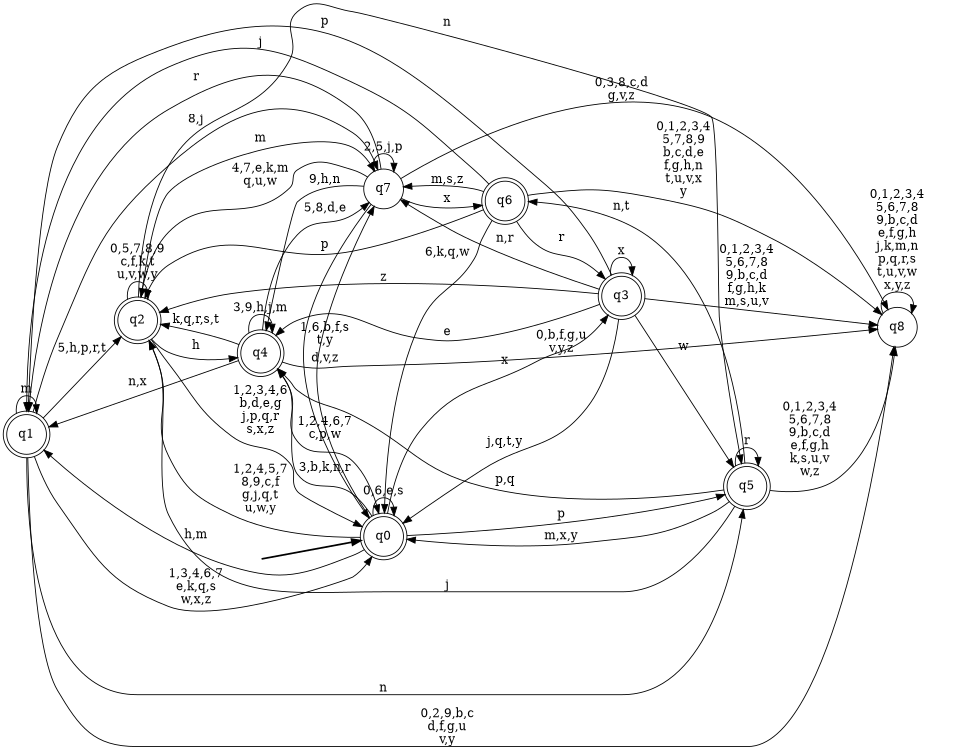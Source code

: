 digraph BlueStar {
__start0 [style = invis, shape = none, label = "", width = 0, height = 0];

rankdir=LR;
size="8,5";

s0 [style="rounded,filled", color="black", fillcolor="white" shape="doublecircle", label="q0"];
s1 [style="rounded,filled", color="black", fillcolor="white" shape="doublecircle", label="q1"];
s2 [style="rounded,filled", color="black", fillcolor="white" shape="doublecircle", label="q2"];
s3 [style="rounded,filled", color="black", fillcolor="white" shape="doublecircle", label="q3"];
s4 [style="rounded,filled", color="black", fillcolor="white" shape="doublecircle", label="q4"];
s5 [style="rounded,filled", color="black", fillcolor="white" shape="doublecircle", label="q5"];
s6 [style="rounded,filled", color="black", fillcolor="white" shape="doublecircle", label="q6"];
s7 [style="filled", color="black", fillcolor="white" shape="circle", label="q7"];
s8 [style="filled", color="black", fillcolor="white" shape="circle", label="q8"];
subgraph cluster_main { 
	graph [pad=".75", ranksep="0.15", nodesep="0.15"];
	 style=invis; 
	__start0 -> s0 [penwidth=2];
}
s0 -> s0 [label="0,6,e,s"];
s0 -> s1 [label="h,m"];
s0 -> s2 [label="1,2,4,5,7\n8,9,c,f\ng,j,q,t\nu,w,y"];
s0 -> s3 [label="x"];
s0 -> s4 [label="3,b,k,n,r"];
s0 -> s5 [label="p"];
s0 -> s7 [label="d,v,z"];
s1 -> s0 [label="1,3,4,6,7\ne,k,q,s\nw,x,z"];
s1 -> s1 [label="m"];
s1 -> s2 [label="5,h,p,r,t"];
s1 -> s5 [label="n"];
s1 -> s7 [label="8,j"];
s1 -> s8 [label="0,2,9,b,c\nd,f,g,u\nv,y"];
s2 -> s0 [label="1,2,3,4,6\nb,d,e,g\nj,p,q,r\ns,x,z"];
s2 -> s2 [label="0,5,7,8,9\nc,f,k,t\nu,v,w,y"];
s2 -> s4 [label="h"];
s2 -> s5 [label="n"];
s2 -> s7 [label="m"];
s3 -> s0 [label="j,q,t,y"];
s3 -> s1 [label="p"];
s3 -> s2 [label="z"];
s3 -> s3 [label="x"];
s3 -> s4 [label="e"];
s3 -> s5 [label="w"];
s3 -> s7 [label="n,r"];
s3 -> s8 [label="0,1,2,3,4\n5,6,7,8\n9,b,c,d\nf,g,h,k\nm,s,u,v"];
s4 -> s0 [label="1,2,4,6,7\nc,p,w"];
s4 -> s1 [label="n,x"];
s4 -> s2 [label="k,q,r,s,t"];
s4 -> s4 [label="3,9,h,j,m"];
s4 -> s7 [label="5,8,d,e"];
s4 -> s8 [label="0,b,f,g,u\nv,y,z"];
s5 -> s0 [label="m,x,y"];
s5 -> s2 [label="j"];
s5 -> s4 [label="p,q"];
s5 -> s5 [label="r"];
s5 -> s6 [label="n,t"];
s5 -> s8 [label="0,1,2,3,4\n5,6,7,8\n9,b,c,d\ne,f,g,h\nk,s,u,v\nw,z"];
s6 -> s0 [label="6,k,q,w"];
s6 -> s1 [label="j"];
s6 -> s2 [label="p"];
s6 -> s3 [label="r"];
s6 -> s7 [label="m,s,z"];
s6 -> s8 [label="0,1,2,3,4\n5,7,8,9\nb,c,d,e\nf,g,h,n\nt,u,v,x\ny"];
s7 -> s0 [label="1,6,b,f,s\nt,y"];
s7 -> s1 [label="r"];
s7 -> s2 [label="4,7,e,k,m\nq,u,w"];
s7 -> s4 [label="9,h,n"];
s7 -> s6 [label="x"];
s7 -> s7 [label="2,5,j,p"];
s7 -> s8 [label="0,3,8,c,d\ng,v,z"];
s8 -> s8 [label="0,1,2,3,4\n5,6,7,8\n9,b,c,d\ne,f,g,h\nj,k,m,n\np,q,r,s\nt,u,v,w\nx,y,z"];

}